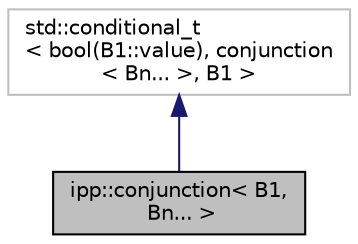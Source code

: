 digraph "ipp::conjunction&lt; B1, Bn... &gt;"
{
  edge [fontname="Helvetica",fontsize="10",labelfontname="Helvetica",labelfontsize="10"];
  node [fontname="Helvetica",fontsize="10",shape=record];
  Node1 [label="ipp::conjunction\< B1,\l Bn... \>",height=0.2,width=0.4,color="black", fillcolor="grey75", style="filled", fontcolor="black"];
  Node2 -> Node1 [dir="back",color="midnightblue",fontsize="10",style="solid",fontname="Helvetica"];
  Node2 [label="std::conditional_t\l\< bool(B1::value), conjunction\l\< Bn... \>, B1 \>",height=0.2,width=0.4,color="grey75", fillcolor="white", style="filled"];
}
